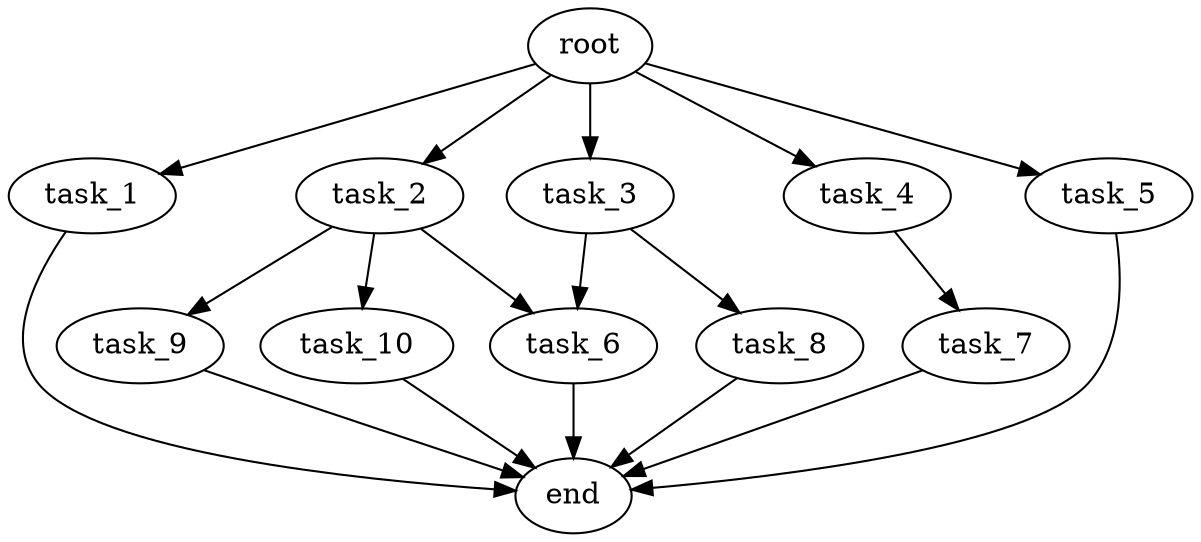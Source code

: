 digraph G {
  root [size="0.000000e+00"];
  task_1 [size="6.433448e+10"];
  task_2 [size="6.933440e+10"];
  task_3 [size="6.101156e+10"];
  task_4 [size="1.923449e+10"];
  task_5 [size="2.465945e+10"];
  task_6 [size="5.581308e+10"];
  task_7 [size="2.249446e+10"];
  task_8 [size="9.729133e+10"];
  task_9 [size="2.976848e+10"];
  task_10 [size="2.890752e+10"];
  end [size="0.000000e+00"];

  root -> task_1 [size="1.000000e-12"];
  root -> task_2 [size="1.000000e-12"];
  root -> task_3 [size="1.000000e-12"];
  root -> task_4 [size="1.000000e-12"];
  root -> task_5 [size="1.000000e-12"];
  task_1 -> end [size="1.000000e-12"];
  task_2 -> task_6 [size="2.790654e+08"];
  task_2 -> task_9 [size="2.976848e+08"];
  task_2 -> task_10 [size="2.890752e+08"];
  task_3 -> task_6 [size="2.790654e+08"];
  task_3 -> task_8 [size="9.729133e+08"];
  task_4 -> task_7 [size="2.249446e+08"];
  task_5 -> end [size="1.000000e-12"];
  task_6 -> end [size="1.000000e-12"];
  task_7 -> end [size="1.000000e-12"];
  task_8 -> end [size="1.000000e-12"];
  task_9 -> end [size="1.000000e-12"];
  task_10 -> end [size="1.000000e-12"];
}
